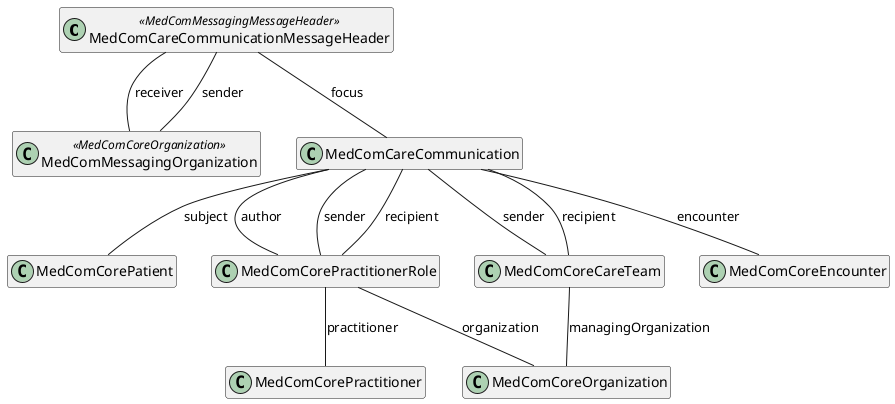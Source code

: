 @startuml CareCommunicationMessageHeader

hide empty members

top to bottom direction

class "MedComCareCommunicationMessageHeader" as messageheader <<MedComMessagingMessageHeader>>
class "MedComMessagingOrganization" as messagingOrganization <<MedComCoreOrganization>>
class "MedComCareCommunication" as communication
class "MedComCorePatient" as patient
class "MedComCorePractitionerRole" as pracRole
class "MedComCoreCareTeam" as careteam
class "MedComCorePractitioner" as author
class "MedComCoreEncounter" as encounter
class "MedComCoreOrganization" as organization

messageheader -- communication : "focus"
communication -- patient : "subject"
communication -- pracRole : "author"
communication -- careteam : "sender"
communication -- careteam : "recipient"
communication -- pracRole : "sender"
communication -- pracRole : "recipient"
pracRole -- author : "practitioner"
pracRole -- organization : "organization"
careteam -- organization : "managingOrganization"
communication -- encounter : "encounter"


messageheader -- messagingOrganization : "receiver"
messageheader -- messagingOrganization : "sender"
@enduml